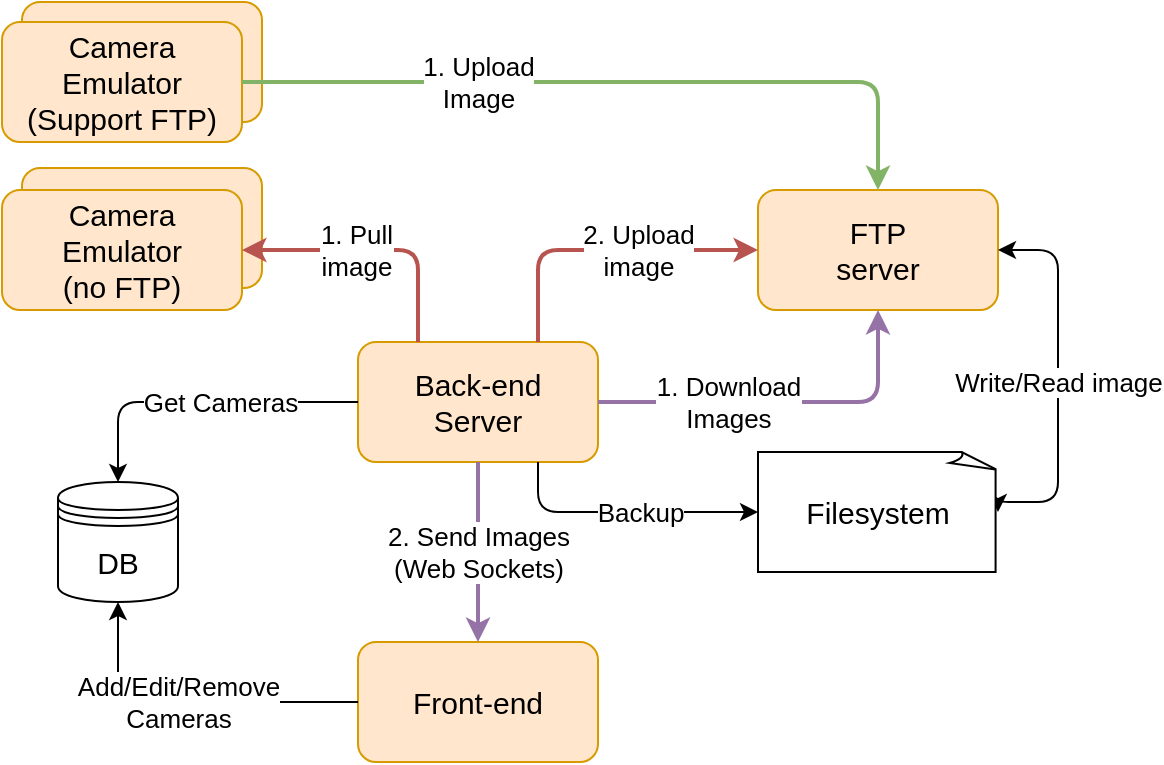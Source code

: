 <mxfile pages="1" version="11.2.8" type="device"><diagram id="1dnePRoZ-ZwF-VhADgvL" name="Page-1"><mxGraphModel dx="1118" dy="619" grid="1" gridSize="10" guides="1" tooltips="1" connect="1" arrows="1" fold="1" page="1" pageScale="1" pageWidth="850" pageHeight="1100" math="0" shadow="0"><root><mxCell id="0"/><mxCell id="1" parent="0"/><mxCell id="6QxIgVeOWW8GgpkHZn0b-25" value="" style="rounded=1;whiteSpace=wrap;html=1;strokeColor=#d79b00;fillColor=#ffe6cc;gradientDirection=east;" vertex="1" parent="1"><mxGeometry x="72" y="183" width="120" height="60" as="geometry"/></mxCell><mxCell id="6QxIgVeOWW8GgpkHZn0b-24" value="Camera&lt;br&gt;Emulator&lt;br&gt;(Support FTP)" style="rounded=1;whiteSpace=wrap;html=1;strokeColor=#d79b00;fillColor=#ffe6cc;gradientDirection=east;" vertex="1" parent="1"><mxGeometry x="72" y="100" width="120" height="60" as="geometry"/></mxCell><mxCell id="6QxIgVeOWW8GgpkHZn0b-1" value="Camera&lt;br style=&quot;font-size: 15px;&quot;&gt;Emulator&lt;br style=&quot;font-size: 15px;&quot;&gt;(Support FTP)" style="rounded=1;whiteSpace=wrap;html=1;strokeColor=#d79b00;fillColor=#ffe6cc;gradientDirection=east;fontSize=15;" vertex="1" parent="1"><mxGeometry x="62" y="110" width="120" height="60" as="geometry"/></mxCell><mxCell id="6QxIgVeOWW8GgpkHZn0b-2" value="Back-end&lt;br style=&quot;font-size: 15px;&quot;&gt;Server" style="rounded=1;whiteSpace=wrap;html=1;strokeColor=#d79b00;fillColor=#ffe6cc;gradientDirection=east;fontSize=15;" vertex="1" parent="1"><mxGeometry x="240" y="270" width="120" height="60" as="geometry"/></mxCell><mxCell id="6QxIgVeOWW8GgpkHZn0b-3" value="Front-end" style="rounded=1;whiteSpace=wrap;html=1;strokeColor=#d79b00;fillColor=#ffe6cc;gradientDirection=east;fontSize=15;" vertex="1" parent="1"><mxGeometry x="240" y="420" width="120" height="60" as="geometry"/></mxCell><mxCell id="6QxIgVeOWW8GgpkHZn0b-4" value="FTP&lt;br style=&quot;font-size: 15px;&quot;&gt;server" style="rounded=1;whiteSpace=wrap;html=1;fillColor=#ffe6cc;strokeColor=#d79b00;gradientDirection=east;fontSize=15;" vertex="1" parent="1"><mxGeometry x="440" y="194" width="120" height="60" as="geometry"/></mxCell><mxCell id="6QxIgVeOWW8GgpkHZn0b-7" value="&lt;font style=&quot;font-size: 13px&quot;&gt;1. Upload &lt;br&gt;Image&lt;/font&gt;" style="endArrow=classic;html=1;entryX=0.5;entryY=0;entryDx=0;entryDy=0;exitX=1;exitY=0.5;exitDx=0;exitDy=0;edgeStyle=orthogonalEdgeStyle;fillColor=#d5e8d4;strokeColor=#82b366;strokeWidth=2;fontSize=11;" edge="1" parent="1" source="6QxIgVeOWW8GgpkHZn0b-1" target="6QxIgVeOWW8GgpkHZn0b-4"><mxGeometry x="-0.366" width="50" height="50" relative="1" as="geometry"><mxPoint x="105" y="360" as="sourcePoint"/><mxPoint x="155" y="310" as="targetPoint"/><mxPoint as="offset"/></mxGeometry></mxCell><mxCell id="6QxIgVeOWW8GgpkHZn0b-8" value="Camera&lt;br style=&quot;font-size: 15px;&quot;&gt;Emulator&lt;br style=&quot;font-size: 15px;&quot;&gt;(no FTP)" style="rounded=1;whiteSpace=wrap;html=1;strokeColor=#d79b00;fillColor=#ffe6cc;gradientDirection=east;fontSize=15;" vertex="1" parent="1"><mxGeometry x="62" y="194" width="120" height="60" as="geometry"/></mxCell><mxCell id="6QxIgVeOWW8GgpkHZn0b-9" value="" style="endArrow=none;html=1;entryX=0.25;entryY=0;entryDx=0;entryDy=0;edgeStyle=orthogonalEdgeStyle;exitX=1;exitY=0.5;exitDx=0;exitDy=0;endFill=0;startArrow=classic;startFill=1;fillColor=#f8cecc;strokeColor=#b85450;strokeWidth=2;" edge="1" parent="1" source="6QxIgVeOWW8GgpkHZn0b-8" target="6QxIgVeOWW8GgpkHZn0b-2"><mxGeometry width="50" height="50" relative="1" as="geometry"><mxPoint x="194" y="160" as="sourcePoint"/><mxPoint x="363" y="224" as="targetPoint"/></mxGeometry></mxCell><mxCell id="6QxIgVeOWW8GgpkHZn0b-10" value="&lt;font style=&quot;font-size: 13px&quot;&gt;1. Pull&lt;br&gt;image&lt;/font&gt;" style="text;html=1;resizable=0;points=[];align=center;verticalAlign=middle;labelBackgroundColor=#ffffff;" vertex="1" connectable="0" parent="6QxIgVeOWW8GgpkHZn0b-9"><mxGeometry x="-0.078" y="1" relative="1" as="geometry"><mxPoint x="-5.5" y="0.5" as="offset"/></mxGeometry></mxCell><mxCell id="6QxIgVeOWW8GgpkHZn0b-12" value="&lt;font style=&quot;font-size: 13px&quot;&gt;2. Send&amp;nbsp;Images&lt;br&gt;(Web Sockets)&lt;/font&gt;" style="endArrow=classic;html=1;exitX=0.5;exitY=1;exitDx=0;exitDy=0;entryX=0.5;entryY=0;entryDx=0;entryDy=0;strokeWidth=2;fillColor=#e1d5e7;strokeColor=#9673a6;" edge="1" parent="1" source="6QxIgVeOWW8GgpkHZn0b-2" target="6QxIgVeOWW8GgpkHZn0b-3"><mxGeometry width="50" height="50" relative="1" as="geometry"><mxPoint x="439" y="360" as="sourcePoint"/><mxPoint x="489" y="310" as="targetPoint"/></mxGeometry></mxCell><mxCell id="6QxIgVeOWW8GgpkHZn0b-13" value="&lt;font style=&quot;font-size: 13px&quot;&gt;Add/Edit/Remove&lt;br&gt;Cameras&lt;/font&gt;" style="endArrow=classic;html=1;exitX=0;exitY=0.5;exitDx=0;exitDy=0;entryX=0.5;entryY=1;entryDx=0;entryDy=0;edgeStyle=orthogonalEdgeStyle;" edge="1" parent="1" source="6QxIgVeOWW8GgpkHZn0b-3" target="6QxIgVeOWW8GgpkHZn0b-22"><mxGeometry x="0.063" width="50" height="50" relative="1" as="geometry"><mxPoint x="690" y="414" as="sourcePoint"/><mxPoint x="120.333" y="400.167" as="targetPoint"/><mxPoint as="offset"/></mxGeometry></mxCell><mxCell id="6QxIgVeOWW8GgpkHZn0b-14" value="&lt;font style=&quot;font-size: 13px&quot;&gt;Write/Read image&lt;/font&gt;" style="endArrow=classic;html=1;exitX=1;exitY=0.5;exitDx=0;exitDy=0;entryX=1;entryY=0.5;entryDx=0;entryDy=0;edgeStyle=orthogonalEdgeStyle;startArrow=classic;startFill=1;entryPerimeter=0;" edge="1" parent="1" source="6QxIgVeOWW8GgpkHZn0b-4" target="6QxIgVeOWW8GgpkHZn0b-23"><mxGeometry width="50" height="50" relative="1" as="geometry"><mxPoint x="80" y="620" as="sourcePoint"/><mxPoint x="500.333" y="320.167" as="targetPoint"/><Array as="points"><mxPoint x="590" y="224"/><mxPoint x="590" y="350"/></Array></mxGeometry></mxCell><mxCell id="6QxIgVeOWW8GgpkHZn0b-16" value="&lt;font style=&quot;font-size: 13px&quot;&gt;2. Upload &lt;br&gt;image&lt;/font&gt;" style="endArrow=none;html=1;entryX=0.75;entryY=0;entryDx=0;entryDy=0;exitX=0;exitY=0.5;exitDx=0;exitDy=0;edgeStyle=orthogonalEdgeStyle;startArrow=classic;startFill=1;endFill=0;fillColor=#f8cecc;strokeColor=#b85450;strokeWidth=2;" edge="1" parent="1" source="6QxIgVeOWW8GgpkHZn0b-4" target="6QxIgVeOWW8GgpkHZn0b-2"><mxGeometry x="-0.226" width="50" height="50" relative="1" as="geometry"><mxPoint x="80" y="620" as="sourcePoint"/><mxPoint x="130" y="570" as="targetPoint"/><mxPoint as="offset"/></mxGeometry></mxCell><mxCell id="6QxIgVeOWW8GgpkHZn0b-17" value="" style="endArrow=classic;html=1;entryX=0.5;entryY=0;entryDx=0;entryDy=0;startArrow=none;startFill=0;endFill=1;edgeStyle=orthogonalEdgeStyle;" edge="1" parent="1" source="6QxIgVeOWW8GgpkHZn0b-2" target="6QxIgVeOWW8GgpkHZn0b-22"><mxGeometry width="50" height="50" relative="1" as="geometry"><mxPoint x="80" y="620" as="sourcePoint"/><mxPoint x="120.333" y="340.167" as="targetPoint"/></mxGeometry></mxCell><mxCell id="6QxIgVeOWW8GgpkHZn0b-18" value="&lt;font style=&quot;font-size: 13px&quot;&gt;Get Cameras&lt;/font&gt;" style="text;html=1;resizable=0;points=[];align=center;verticalAlign=middle;labelBackgroundColor=#ffffff;" vertex="1" connectable="0" parent="6QxIgVeOWW8GgpkHZn0b-17"><mxGeometry x="0.071" y="-16" relative="1" as="geometry"><mxPoint x="16" y="16" as="offset"/></mxGeometry></mxCell><mxCell id="6QxIgVeOWW8GgpkHZn0b-19" value="" style="endArrow=classic;html=1;entryX=0;entryY=0.5;entryDx=0;entryDy=0;exitX=0.75;exitY=1;exitDx=0;exitDy=0;edgeStyle=orthogonalEdgeStyle;entryPerimeter=0;" edge="1" parent="1" source="6QxIgVeOWW8GgpkHZn0b-2" target="6QxIgVeOWW8GgpkHZn0b-23"><mxGeometry width="50" height="50" relative="1" as="geometry"><mxPoint x="80" y="620" as="sourcePoint"/><mxPoint x="440.333" y="350.167" as="targetPoint"/></mxGeometry></mxCell><mxCell id="6QxIgVeOWW8GgpkHZn0b-20" value="&lt;font style=&quot;font-size: 13px&quot;&gt;Backup&lt;/font&gt;" style="text;html=1;resizable=0;points=[];align=center;verticalAlign=middle;labelBackgroundColor=#ffffff;" vertex="1" connectable="0" parent="6QxIgVeOWW8GgpkHZn0b-19"><mxGeometry x="0.585" y="1" relative="1" as="geometry"><mxPoint x="-31" y="1" as="offset"/></mxGeometry></mxCell><mxCell id="6QxIgVeOWW8GgpkHZn0b-22" value="DB" style="shape=datastore;whiteSpace=wrap;html=1;fontSize=15;" vertex="1" parent="1"><mxGeometry x="90" y="340" width="60" height="60" as="geometry"/></mxCell><mxCell id="6QxIgVeOWW8GgpkHZn0b-23" value="Filesystem" style="whiteSpace=wrap;html=1;shape=mxgraph.basic.document;fontSize=15;" vertex="1" parent="1"><mxGeometry x="440" y="325" width="120" height="60" as="geometry"/></mxCell><mxCell id="6QxIgVeOWW8GgpkHZn0b-26" value="" style="endArrow=classic;html=1;strokeWidth=2;entryX=0.5;entryY=1;entryDx=0;entryDy=0;exitX=1;exitY=0.5;exitDx=0;exitDy=0;fillColor=#e1d5e7;strokeColor=#9673a6;edgeStyle=orthogonalEdgeStyle;" edge="1" parent="1" source="6QxIgVeOWW8GgpkHZn0b-2" target="6QxIgVeOWW8GgpkHZn0b-4"><mxGeometry width="50" height="50" relative="1" as="geometry"><mxPoint x="80" y="550" as="sourcePoint"/><mxPoint x="130" y="500" as="targetPoint"/></mxGeometry></mxCell><mxCell id="6QxIgVeOWW8GgpkHZn0b-28" value="&lt;font style=&quot;font-size: 13px&quot;&gt;1. Download&lt;br&gt;Images&lt;/font&gt;" style="text;html=1;resizable=0;points=[];align=center;verticalAlign=middle;labelBackgroundColor=#ffffff;" vertex="1" connectable="0" parent="6QxIgVeOWW8GgpkHZn0b-26"><mxGeometry x="-0.395" relative="1" as="geometry"><mxPoint x="8.5" as="offset"/></mxGeometry></mxCell></root></mxGraphModel></diagram></mxfile>